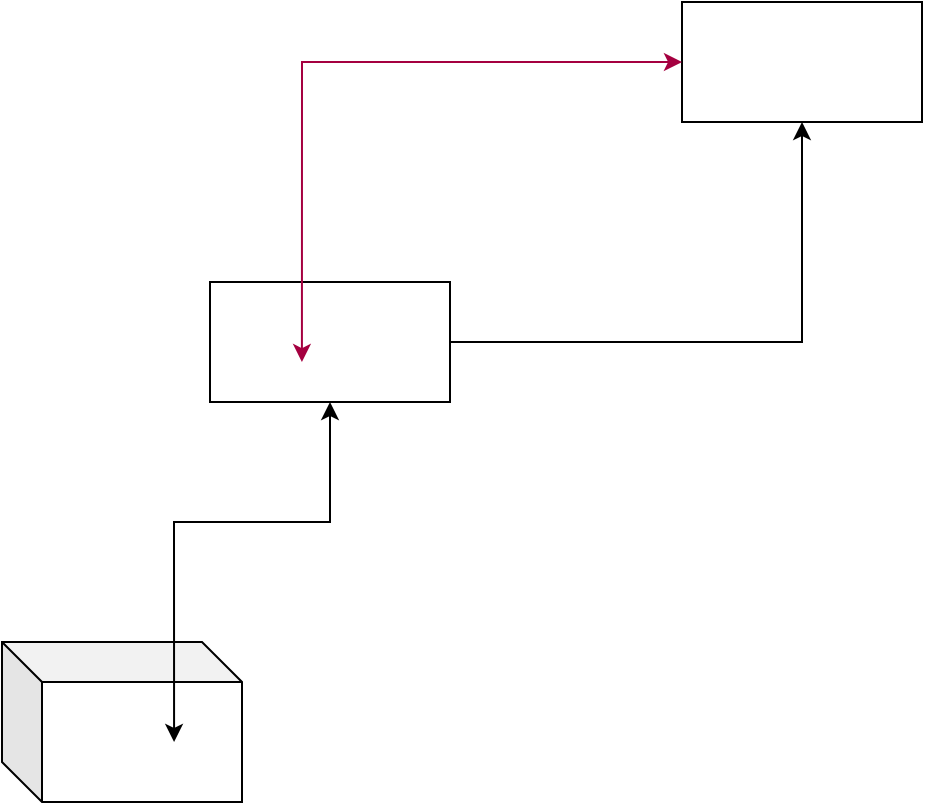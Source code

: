 <mxfile version="14.6.13" type="device"><diagram id="py9saGusEnZQquogLt0v" name="第 1 页"><mxGraphModel dx="754" dy="468" grid="1" gridSize="10" guides="1" tooltips="1" connect="1" arrows="1" fold="1" page="1" pageScale="1" pageWidth="827" pageHeight="1169" math="0" shadow="0"><root><mxCell id="0"/><mxCell id="1" parent="0"/><mxCell id="bpQl-BW-8j8g38KrRyAP-3" style="edgeStyle=orthogonalEdgeStyle;rounded=0;orthogonalLoop=1;jettySize=auto;html=1;snapToPoint=1;" parent="1" source="bpQl-BW-8j8g38KrRyAP-1" target="bpQl-BW-8j8g38KrRyAP-2" edge="1"><mxGeometry relative="1" as="geometry"/></mxCell><mxCell id="bpQl-BW-8j8g38KrRyAP-1" value="" style="rounded=0;whiteSpace=wrap;html=1;noLabel=0;portConstraintRotation=1;snapToPoint=1;metaEdit=1;" parent="1" vertex="1"><mxGeometry x="294" y="310" width="120" height="60" as="geometry"/></mxCell><mxCell id="bpQl-BW-8j8g38KrRyAP-2" value="" style="rounded=0;whiteSpace=wrap;html=1;" parent="1" vertex="1"><mxGeometry x="530" y="170" width="120" height="60" as="geometry"/></mxCell><mxCell id="bpQl-BW-8j8g38KrRyAP-4" style="edgeStyle=orthogonalEdgeStyle;rounded=0;orthogonalLoop=1;jettySize=auto;html=1;entryX=0;entryY=0.5;entryDx=0;entryDy=0;snapToPoint=1;exitX=0.383;exitY=0.667;exitDx=0;exitDy=0;exitPerimeter=0;fillColor=#d80073;strokeColor=#A50040;endArrow=classic;endFill=1;startArrow=classic;startFill=1;" parent="1" source="bpQl-BW-8j8g38KrRyAP-1" target="bpQl-BW-8j8g38KrRyAP-2" edge="1"><mxGeometry relative="1" as="geometry"><Array as="points"><mxPoint x="340" y="200"/></Array></mxGeometry></mxCell><mxCell id="bpQl-BW-8j8g38KrRyAP-5" value="" style="shape=cube;whiteSpace=wrap;html=1;boundedLbl=1;backgroundOutline=1;darkOpacity=0.05;darkOpacity2=0.1;movableLabel=1;snapToPoint=1;" parent="1" vertex="1"><mxGeometry x="190" y="490" width="120" height="80" as="geometry"><mxPoint x="-61" y="-9" as="offset"/></mxGeometry></mxCell><mxCell id="bpQl-BW-8j8g38KrRyAP-6" style="edgeStyle=orthogonalEdgeStyle;rounded=0;orthogonalLoop=1;jettySize=auto;html=1;startArrow=classic;startFill=1;endArrow=classic;endFill=1;entryX=0.717;entryY=0.625;entryDx=0;entryDy=0;entryPerimeter=0;" parent="1" source="bpQl-BW-8j8g38KrRyAP-1" target="bpQl-BW-8j8g38KrRyAP-5" edge="1"><mxGeometry relative="1" as="geometry"><mxPoint x="246" y="520" as="targetPoint"/></mxGeometry></mxCell></root></mxGraphModel></diagram></mxfile>